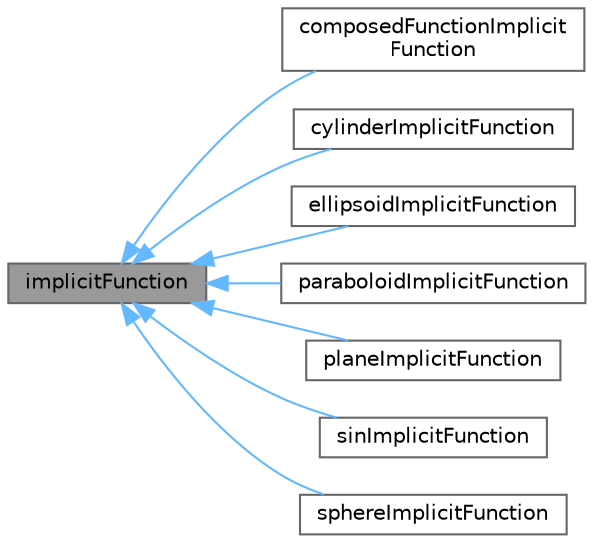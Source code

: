 digraph "implicitFunction"
{
 // LATEX_PDF_SIZE
  bgcolor="transparent";
  edge [fontname=Helvetica,fontsize=10,labelfontname=Helvetica,labelfontsize=10];
  node [fontname=Helvetica,fontsize=10,shape=box,height=0.2,width=0.4];
  rankdir="LR";
  Node1 [id="Node000001",label="implicitFunction",height=0.2,width=0.4,color="gray40", fillcolor="grey60", style="filled", fontcolor="black",tooltip="Base class for implicit functions."];
  Node1 -> Node2 [id="edge1_Node000001_Node000002",dir="back",color="steelblue1",style="solid",tooltip=" "];
  Node2 [id="Node000002",label="composedFunctionImplicit\lFunction",height=0.2,width=0.4,color="gray40", fillcolor="white", style="filled",URL="$classFoam_1_1implicitFunctions_1_1composedFunctionImplicitFunction.html",tooltip="Handles multiple implicit functions and offers multiple ways to combine them."];
  Node1 -> Node3 [id="edge2_Node000001_Node000003",dir="back",color="steelblue1",style="solid",tooltip=" "];
  Node3 [id="Node000003",label="cylinderImplicitFunction",height=0.2,width=0.4,color="gray40", fillcolor="white", style="filled",URL="$classFoam_1_1implicitFunctions_1_1cylinderImplicitFunction.html",tooltip="creates a infintite long cylinderImplicitFunction"];
  Node1 -> Node4 [id="edge3_Node000001_Node000004",dir="back",color="steelblue1",style="solid",tooltip=" "];
  Node4 [id="Node000004",label="ellipsoidImplicitFunction",height=0.2,width=0.4,color="gray40", fillcolor="white", style="filled",URL="$classFoam_1_1implicitFunctions_1_1ellipsoidImplicitFunction.html",tooltip="creates an ellipsoidImplicitFunction"];
  Node1 -> Node5 [id="edge4_Node000001_Node000005",dir="back",color="steelblue1",style="solid",tooltip=" "];
  Node5 [id="Node000005",label="paraboloidImplicitFunction",height=0.2,width=0.4,color="gray40", fillcolor="white", style="filled",URL="$classFoam_1_1implicitFunctions_1_1paraboloidImplicitFunction.html",tooltip="creates a paraboloid"];
  Node1 -> Node6 [id="edge5_Node000001_Node000006",dir="back",color="steelblue1",style="solid",tooltip=" "];
  Node6 [id="Node000006",label="planeImplicitFunction",height=0.2,width=0.4,color="gray40", fillcolor="white", style="filled",URL="$classFoam_1_1implicitFunctions_1_1planeImplicitFunction.html",tooltip="creates a plane"];
  Node1 -> Node7 [id="edge6_Node000001_Node000007",dir="back",color="steelblue1",style="solid",tooltip=" "];
  Node7 [id="Node000007",label="sinImplicitFunction",height=0.2,width=0.4,color="gray40", fillcolor="white", style="filled",URL="$classFoam_1_1implicitFunctions_1_1sinImplicitFunction.html",tooltip="Original code supplied by Henning Scheufler, DLR (2019)"];
  Node1 -> Node8 [id="edge7_Node000001_Node000008",dir="back",color="steelblue1",style="solid",tooltip=" "];
  Node8 [id="Node000008",label="sphereImplicitFunction",height=0.2,width=0.4,color="gray40", fillcolor="white", style="filled",URL="$classFoam_1_1implicitFunctions_1_1sphereImplicitFunction.html",tooltip="Creates a sphere."];
}
